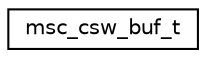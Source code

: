 digraph "Graphical Class Hierarchy"
{
 // LATEX_PDF_SIZE
  edge [fontname="Helvetica",fontsize="10",labelfontname="Helvetica",labelfontsize="10"];
  node [fontname="Helvetica",fontsize="10",shape=record];
  rankdir="LR";
  Node0 [label="msc_csw_buf_t",height=0.2,width=0.4,color="black", fillcolor="white", style="filled",URL="$structmsc__csw__buf__t.html",tooltip="Command Status Wrapper packet structure."];
}

